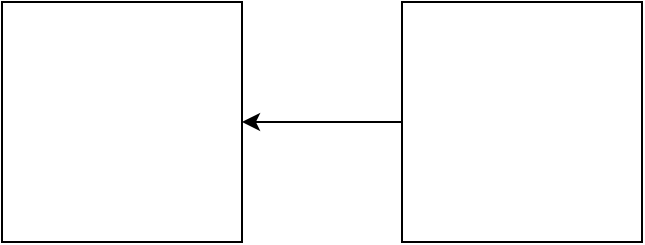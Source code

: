 <mxfile version="20.8.16" type="github">
  <diagram name="Страница 1" id="90SoNImV1iq6t1UVwjdc">
    <mxGraphModel dx="1073" dy="786" grid="1" gridSize="10" guides="1" tooltips="1" connect="1" arrows="1" fold="1" page="1" pageScale="1" pageWidth="827" pageHeight="1169" math="0" shadow="0">
      <root>
        <mxCell id="0" />
        <mxCell id="1" parent="0" />
        <mxCell id="rg27a8TC0TxukL3ixHbt-3" value="" style="edgeStyle=orthogonalEdgeStyle;rounded=0;orthogonalLoop=1;jettySize=auto;html=1;" edge="1" parent="1" source="rg27a8TC0TxukL3ixHbt-1" target="rg27a8TC0TxukL3ixHbt-2">
          <mxGeometry relative="1" as="geometry" />
        </mxCell>
        <mxCell id="rg27a8TC0TxukL3ixHbt-1" value="" style="whiteSpace=wrap;html=1;aspect=fixed;" vertex="1" parent="1">
          <mxGeometry x="330" y="320" width="120" height="120" as="geometry" />
        </mxCell>
        <mxCell id="rg27a8TC0TxukL3ixHbt-2" value="" style="whiteSpace=wrap;html=1;aspect=fixed;" vertex="1" parent="1">
          <mxGeometry x="130" y="320" width="120" height="120" as="geometry" />
        </mxCell>
      </root>
    </mxGraphModel>
  </diagram>
</mxfile>
